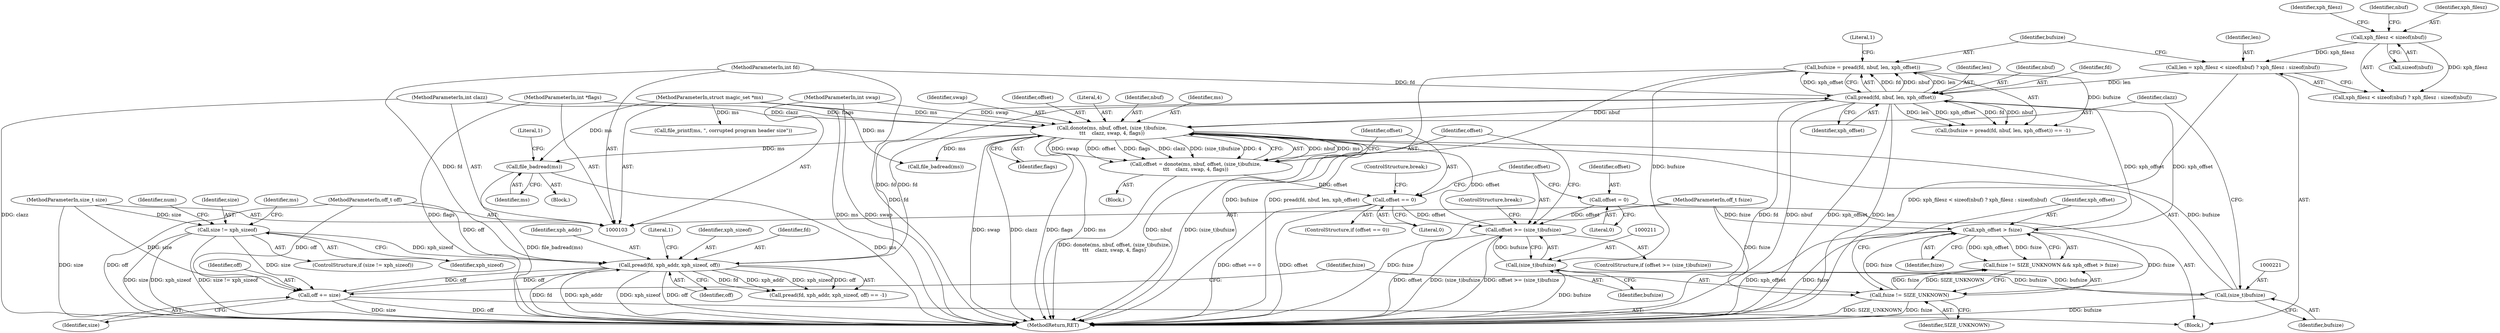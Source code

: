 digraph "0_file_445c8fb0ebff85195be94cd9f7e1df89cade5c7f@API" {
"1000152" [label="(Call,file_badread(ms))"];
"1000216" [label="(Call,donote(ms, nbuf, offset, (size_t)bufsize,\n\t\t\t    clazz, swap, 4, flags))"];
"1000104" [label="(MethodParameterIn,struct magic_set *ms)"];
"1000189" [label="(Call,pread(fd, nbuf, len, xph_offset))"];
"1000144" [label="(Call,pread(fd, xph_addr, xph_sizeof, off))"];
"1000107" [label="(MethodParameterIn,int fd)"];
"1000121" [label="(Call,size != xph_sizeof)"];
"1000110" [label="(MethodParameterIn,size_t size)"];
"1000157" [label="(Call,off += size)"];
"1000108" [label="(MethodParameterIn,off_t off)"];
"1000175" [label="(Call,len = xph_filesz < sizeof(nbuf) ? xph_filesz : sizeof(nbuf))"];
"1000178" [label="(Call,xph_filesz < sizeof(nbuf))"];
"1000165" [label="(Call,xph_offset > fsize)"];
"1000162" [label="(Call,fsize != SIZE_UNKNOWN)"];
"1000111" [label="(MethodParameterIn,off_t fsize)"];
"1000208" [label="(Call,offset >= (size_t)bufsize)"];
"1000228" [label="(Call,offset == 0)"];
"1000214" [label="(Call,offset = donote(ms, nbuf, offset, (size_t)bufsize,\n\t\t\t    clazz, swap, 4, flags))"];
"1000202" [label="(Call,offset = 0)"];
"1000210" [label="(Call,(size_t)bufsize)"];
"1000187" [label="(Call,bufsize = pread(fd, nbuf, len, xph_offset))"];
"1000220" [label="(Call,(size_t)bufsize)"];
"1000105" [label="(MethodParameterIn,int clazz)"];
"1000106" [label="(MethodParameterIn,int swap)"];
"1000112" [label="(MethodParameterIn,int *flags)"];
"1000166" [label="(Identifier,xph_offset)"];
"1000219" [label="(Identifier,offset)"];
"1000121" [label="(Call,size != xph_sizeof)"];
"1000203" [label="(Identifier,offset)"];
"1000162" [label="(Call,fsize != SIZE_UNKNOWN)"];
"1000218" [label="(Identifier,nbuf)"];
"1000214" [label="(Call,offset = donote(ms, nbuf, offset, (size_t)bufsize,\n\t\t\t    clazz, swap, 4, flags))"];
"1000112" [label="(MethodParameterIn,int *flags)"];
"1000127" [label="(Call,file_printf(ms, \", corrupted program header size\"))"];
"1000107" [label="(MethodParameterIn,int fd)"];
"1000217" [label="(Identifier,ms)"];
"1000189" [label="(Call,pread(fd, nbuf, len, xph_offset))"];
"1000192" [label="(Identifier,len)"];
"1000209" [label="(Identifier,offset)"];
"1000195" [label="(Literal,1)"];
"1000165" [label="(Call,xph_offset > fsize)"];
"1000178" [label="(Call,xph_filesz < sizeof(nbuf))"];
"1000167" [label="(Identifier,fsize)"];
"1000180" [label="(Call,sizeof(nbuf))"];
"1000164" [label="(Identifier,SIZE_UNKNOWN)"];
"1000141" [label="(Block,)"];
"1000104" [label="(MethodParameterIn,struct magic_set *ms)"];
"1000234" [label="(MethodReturn,RET)"];
"1000191" [label="(Identifier,nbuf)"];
"1000226" [label="(Identifier,flags)"];
"1000123" [label="(Identifier,xph_sizeof)"];
"1000197" [label="(Call,file_badread(ms))"];
"1000187" [label="(Call,bufsize = pread(fd, nbuf, len, xph_offset))"];
"1000177" [label="(Call,xph_filesz < sizeof(nbuf) ? xph_filesz : sizeof(nbuf))"];
"1000212" [label="(Identifier,bufsize)"];
"1000146" [label="(Identifier,xph_addr)"];
"1000161" [label="(Call,fsize != SIZE_UNKNOWN && xph_offset > fsize)"];
"1000208" [label="(Call,offset >= (size_t)bufsize)"];
"1000220" [label="(Call,(size_t)bufsize)"];
"1000111" [label="(MethodParameterIn,off_t fsize)"];
"1000148" [label="(Identifier,off)"];
"1000158" [label="(Identifier,off)"];
"1000207" [label="(ControlStructure,if (offset >= (size_t)bufsize))"];
"1000182" [label="(Identifier,xph_filesz)"];
"1000106" [label="(MethodParameterIn,int swap)"];
"1000184" [label="(Identifier,nbuf)"];
"1000143" [label="(Call,pread(fd, xph_addr, xph_sizeof, off) == -1)"];
"1000224" [label="(Identifier,swap)"];
"1000120" [label="(ControlStructure,if (size != xph_sizeof))"];
"1000157" [label="(Call,off += size)"];
"1000186" [label="(Call,(bufsize = pread(fd, nbuf, len, xph_offset)) == -1)"];
"1000156" [label="(Literal,1)"];
"1000110" [label="(MethodParameterIn,size_t size)"];
"1000206" [label="(Block,)"];
"1000210" [label="(Call,(size_t)bufsize)"];
"1000190" [label="(Identifier,fd)"];
"1000153" [label="(Identifier,ms)"];
"1000150" [label="(Literal,1)"];
"1000151" [label="(Block,)"];
"1000108" [label="(MethodParameterIn,off_t off)"];
"1000179" [label="(Identifier,xph_filesz)"];
"1000228" [label="(Call,offset == 0)"];
"1000227" [label="(ControlStructure,if (offset == 0))"];
"1000176" [label="(Identifier,len)"];
"1000204" [label="(Literal,0)"];
"1000231" [label="(ControlStructure,break;)"];
"1000223" [label="(Identifier,clazz)"];
"1000215" [label="(Identifier,offset)"];
"1000225" [label="(Literal,4)"];
"1000147" [label="(Identifier,xph_sizeof)"];
"1000193" [label="(Identifier,xph_offset)"];
"1000145" [label="(Identifier,fd)"];
"1000188" [label="(Identifier,bufsize)"];
"1000222" [label="(Identifier,bufsize)"];
"1000175" [label="(Call,len = xph_filesz < sizeof(nbuf) ? xph_filesz : sizeof(nbuf))"];
"1000122" [label="(Identifier,size)"];
"1000144" [label="(Call,pread(fd, xph_addr, xph_sizeof, off))"];
"1000202" [label="(Call,offset = 0)"];
"1000163" [label="(Identifier,fsize)"];
"1000105" [label="(MethodParameterIn,int clazz)"];
"1000230" [label="(Literal,0)"];
"1000213" [label="(ControlStructure,break;)"];
"1000229" [label="(Identifier,offset)"];
"1000216" [label="(Call,donote(ms, nbuf, offset, (size_t)bufsize,\n\t\t\t    clazz, swap, 4, flags))"];
"1000128" [label="(Identifier,ms)"];
"1000159" [label="(Identifier,size)"];
"1000152" [label="(Call,file_badread(ms))"];
"1000138" [label="(Identifier,num)"];
"1000152" -> "1000151"  [label="AST: "];
"1000152" -> "1000153"  [label="CFG: "];
"1000153" -> "1000152"  [label="AST: "];
"1000156" -> "1000152"  [label="CFG: "];
"1000152" -> "1000234"  [label="DDG: file_badread(ms)"];
"1000152" -> "1000234"  [label="DDG: ms"];
"1000216" -> "1000152"  [label="DDG: ms"];
"1000104" -> "1000152"  [label="DDG: ms"];
"1000216" -> "1000214"  [label="AST: "];
"1000216" -> "1000226"  [label="CFG: "];
"1000217" -> "1000216"  [label="AST: "];
"1000218" -> "1000216"  [label="AST: "];
"1000219" -> "1000216"  [label="AST: "];
"1000220" -> "1000216"  [label="AST: "];
"1000223" -> "1000216"  [label="AST: "];
"1000224" -> "1000216"  [label="AST: "];
"1000225" -> "1000216"  [label="AST: "];
"1000226" -> "1000216"  [label="AST: "];
"1000214" -> "1000216"  [label="CFG: "];
"1000216" -> "1000234"  [label="DDG: clazz"];
"1000216" -> "1000234"  [label="DDG: flags"];
"1000216" -> "1000234"  [label="DDG: ms"];
"1000216" -> "1000234"  [label="DDG: nbuf"];
"1000216" -> "1000234"  [label="DDG: (size_t)bufsize"];
"1000216" -> "1000234"  [label="DDG: swap"];
"1000216" -> "1000197"  [label="DDG: ms"];
"1000216" -> "1000214"  [label="DDG: nbuf"];
"1000216" -> "1000214"  [label="DDG: ms"];
"1000216" -> "1000214"  [label="DDG: swap"];
"1000216" -> "1000214"  [label="DDG: offset"];
"1000216" -> "1000214"  [label="DDG: flags"];
"1000216" -> "1000214"  [label="DDG: clazz"];
"1000216" -> "1000214"  [label="DDG: (size_t)bufsize"];
"1000216" -> "1000214"  [label="DDG: 4"];
"1000104" -> "1000216"  [label="DDG: ms"];
"1000189" -> "1000216"  [label="DDG: nbuf"];
"1000208" -> "1000216"  [label="DDG: offset"];
"1000220" -> "1000216"  [label="DDG: bufsize"];
"1000105" -> "1000216"  [label="DDG: clazz"];
"1000106" -> "1000216"  [label="DDG: swap"];
"1000112" -> "1000216"  [label="DDG: flags"];
"1000104" -> "1000103"  [label="AST: "];
"1000104" -> "1000234"  [label="DDG: ms"];
"1000104" -> "1000127"  [label="DDG: ms"];
"1000104" -> "1000197"  [label="DDG: ms"];
"1000189" -> "1000187"  [label="AST: "];
"1000189" -> "1000193"  [label="CFG: "];
"1000190" -> "1000189"  [label="AST: "];
"1000191" -> "1000189"  [label="AST: "];
"1000192" -> "1000189"  [label="AST: "];
"1000193" -> "1000189"  [label="AST: "];
"1000187" -> "1000189"  [label="CFG: "];
"1000189" -> "1000234"  [label="DDG: fd"];
"1000189" -> "1000234"  [label="DDG: nbuf"];
"1000189" -> "1000234"  [label="DDG: xph_offset"];
"1000189" -> "1000234"  [label="DDG: len"];
"1000189" -> "1000144"  [label="DDG: fd"];
"1000189" -> "1000165"  [label="DDG: xph_offset"];
"1000189" -> "1000186"  [label="DDG: fd"];
"1000189" -> "1000186"  [label="DDG: nbuf"];
"1000189" -> "1000186"  [label="DDG: len"];
"1000189" -> "1000186"  [label="DDG: xph_offset"];
"1000189" -> "1000187"  [label="DDG: fd"];
"1000189" -> "1000187"  [label="DDG: nbuf"];
"1000189" -> "1000187"  [label="DDG: len"];
"1000189" -> "1000187"  [label="DDG: xph_offset"];
"1000144" -> "1000189"  [label="DDG: fd"];
"1000107" -> "1000189"  [label="DDG: fd"];
"1000175" -> "1000189"  [label="DDG: len"];
"1000165" -> "1000189"  [label="DDG: xph_offset"];
"1000144" -> "1000143"  [label="AST: "];
"1000144" -> "1000148"  [label="CFG: "];
"1000145" -> "1000144"  [label="AST: "];
"1000146" -> "1000144"  [label="AST: "];
"1000147" -> "1000144"  [label="AST: "];
"1000148" -> "1000144"  [label="AST: "];
"1000150" -> "1000144"  [label="CFG: "];
"1000144" -> "1000234"  [label="DDG: off"];
"1000144" -> "1000234"  [label="DDG: fd"];
"1000144" -> "1000234"  [label="DDG: xph_addr"];
"1000144" -> "1000234"  [label="DDG: xph_sizeof"];
"1000144" -> "1000143"  [label="DDG: fd"];
"1000144" -> "1000143"  [label="DDG: xph_addr"];
"1000144" -> "1000143"  [label="DDG: xph_sizeof"];
"1000144" -> "1000143"  [label="DDG: off"];
"1000107" -> "1000144"  [label="DDG: fd"];
"1000121" -> "1000144"  [label="DDG: xph_sizeof"];
"1000157" -> "1000144"  [label="DDG: off"];
"1000108" -> "1000144"  [label="DDG: off"];
"1000144" -> "1000157"  [label="DDG: off"];
"1000107" -> "1000103"  [label="AST: "];
"1000107" -> "1000234"  [label="DDG: fd"];
"1000121" -> "1000120"  [label="AST: "];
"1000121" -> "1000123"  [label="CFG: "];
"1000122" -> "1000121"  [label="AST: "];
"1000123" -> "1000121"  [label="AST: "];
"1000128" -> "1000121"  [label="CFG: "];
"1000138" -> "1000121"  [label="CFG: "];
"1000121" -> "1000234"  [label="DDG: xph_sizeof"];
"1000121" -> "1000234"  [label="DDG: size != xph_sizeof"];
"1000121" -> "1000234"  [label="DDG: size"];
"1000110" -> "1000121"  [label="DDG: size"];
"1000121" -> "1000157"  [label="DDG: size"];
"1000110" -> "1000103"  [label="AST: "];
"1000110" -> "1000234"  [label="DDG: size"];
"1000110" -> "1000157"  [label="DDG: size"];
"1000157" -> "1000141"  [label="AST: "];
"1000157" -> "1000159"  [label="CFG: "];
"1000158" -> "1000157"  [label="AST: "];
"1000159" -> "1000157"  [label="AST: "];
"1000163" -> "1000157"  [label="CFG: "];
"1000157" -> "1000234"  [label="DDG: size"];
"1000157" -> "1000234"  [label="DDG: off"];
"1000108" -> "1000157"  [label="DDG: off"];
"1000108" -> "1000103"  [label="AST: "];
"1000108" -> "1000234"  [label="DDG: off"];
"1000175" -> "1000141"  [label="AST: "];
"1000175" -> "1000177"  [label="CFG: "];
"1000176" -> "1000175"  [label="AST: "];
"1000177" -> "1000175"  [label="AST: "];
"1000188" -> "1000175"  [label="CFG: "];
"1000175" -> "1000234"  [label="DDG: xph_filesz < sizeof(nbuf) ? xph_filesz : sizeof(nbuf)"];
"1000178" -> "1000175"  [label="DDG: xph_filesz"];
"1000178" -> "1000177"  [label="AST: "];
"1000178" -> "1000180"  [label="CFG: "];
"1000179" -> "1000178"  [label="AST: "];
"1000180" -> "1000178"  [label="AST: "];
"1000182" -> "1000178"  [label="CFG: "];
"1000184" -> "1000178"  [label="CFG: "];
"1000178" -> "1000177"  [label="DDG: xph_filesz"];
"1000165" -> "1000161"  [label="AST: "];
"1000165" -> "1000167"  [label="CFG: "];
"1000166" -> "1000165"  [label="AST: "];
"1000167" -> "1000165"  [label="AST: "];
"1000161" -> "1000165"  [label="CFG: "];
"1000165" -> "1000234"  [label="DDG: xph_offset"];
"1000165" -> "1000234"  [label="DDG: fsize"];
"1000165" -> "1000162"  [label="DDG: fsize"];
"1000165" -> "1000161"  [label="DDG: xph_offset"];
"1000165" -> "1000161"  [label="DDG: fsize"];
"1000162" -> "1000165"  [label="DDG: fsize"];
"1000111" -> "1000165"  [label="DDG: fsize"];
"1000162" -> "1000161"  [label="AST: "];
"1000162" -> "1000164"  [label="CFG: "];
"1000163" -> "1000162"  [label="AST: "];
"1000164" -> "1000162"  [label="AST: "];
"1000166" -> "1000162"  [label="CFG: "];
"1000161" -> "1000162"  [label="CFG: "];
"1000162" -> "1000234"  [label="DDG: SIZE_UNKNOWN"];
"1000162" -> "1000234"  [label="DDG: fsize"];
"1000162" -> "1000161"  [label="DDG: fsize"];
"1000162" -> "1000161"  [label="DDG: SIZE_UNKNOWN"];
"1000111" -> "1000162"  [label="DDG: fsize"];
"1000111" -> "1000103"  [label="AST: "];
"1000111" -> "1000234"  [label="DDG: fsize"];
"1000208" -> "1000207"  [label="AST: "];
"1000208" -> "1000210"  [label="CFG: "];
"1000209" -> "1000208"  [label="AST: "];
"1000210" -> "1000208"  [label="AST: "];
"1000213" -> "1000208"  [label="CFG: "];
"1000215" -> "1000208"  [label="CFG: "];
"1000208" -> "1000234"  [label="DDG: offset"];
"1000208" -> "1000234"  [label="DDG: (size_t)bufsize"];
"1000208" -> "1000234"  [label="DDG: offset >= (size_t)bufsize"];
"1000228" -> "1000208"  [label="DDG: offset"];
"1000202" -> "1000208"  [label="DDG: offset"];
"1000210" -> "1000208"  [label="DDG: bufsize"];
"1000228" -> "1000227"  [label="AST: "];
"1000228" -> "1000230"  [label="CFG: "];
"1000229" -> "1000228"  [label="AST: "];
"1000230" -> "1000228"  [label="AST: "];
"1000209" -> "1000228"  [label="CFG: "];
"1000231" -> "1000228"  [label="CFG: "];
"1000228" -> "1000234"  [label="DDG: offset == 0"];
"1000228" -> "1000234"  [label="DDG: offset"];
"1000214" -> "1000228"  [label="DDG: offset"];
"1000214" -> "1000206"  [label="AST: "];
"1000215" -> "1000214"  [label="AST: "];
"1000229" -> "1000214"  [label="CFG: "];
"1000214" -> "1000234"  [label="DDG: donote(ms, nbuf, offset, (size_t)bufsize,\n\t\t\t    clazz, swap, 4, flags)"];
"1000202" -> "1000141"  [label="AST: "];
"1000202" -> "1000204"  [label="CFG: "];
"1000203" -> "1000202"  [label="AST: "];
"1000204" -> "1000202"  [label="AST: "];
"1000209" -> "1000202"  [label="CFG: "];
"1000210" -> "1000212"  [label="CFG: "];
"1000211" -> "1000210"  [label="AST: "];
"1000212" -> "1000210"  [label="AST: "];
"1000210" -> "1000234"  [label="DDG: bufsize"];
"1000187" -> "1000210"  [label="DDG: bufsize"];
"1000220" -> "1000210"  [label="DDG: bufsize"];
"1000210" -> "1000220"  [label="DDG: bufsize"];
"1000187" -> "1000186"  [label="AST: "];
"1000188" -> "1000187"  [label="AST: "];
"1000195" -> "1000187"  [label="CFG: "];
"1000187" -> "1000234"  [label="DDG: bufsize"];
"1000187" -> "1000234"  [label="DDG: pread(fd, nbuf, len, xph_offset)"];
"1000187" -> "1000186"  [label="DDG: bufsize"];
"1000220" -> "1000222"  [label="CFG: "];
"1000221" -> "1000220"  [label="AST: "];
"1000222" -> "1000220"  [label="AST: "];
"1000223" -> "1000220"  [label="CFG: "];
"1000220" -> "1000234"  [label="DDG: bufsize"];
"1000105" -> "1000103"  [label="AST: "];
"1000105" -> "1000234"  [label="DDG: clazz"];
"1000106" -> "1000103"  [label="AST: "];
"1000106" -> "1000234"  [label="DDG: swap"];
"1000112" -> "1000103"  [label="AST: "];
"1000112" -> "1000234"  [label="DDG: flags"];
}
